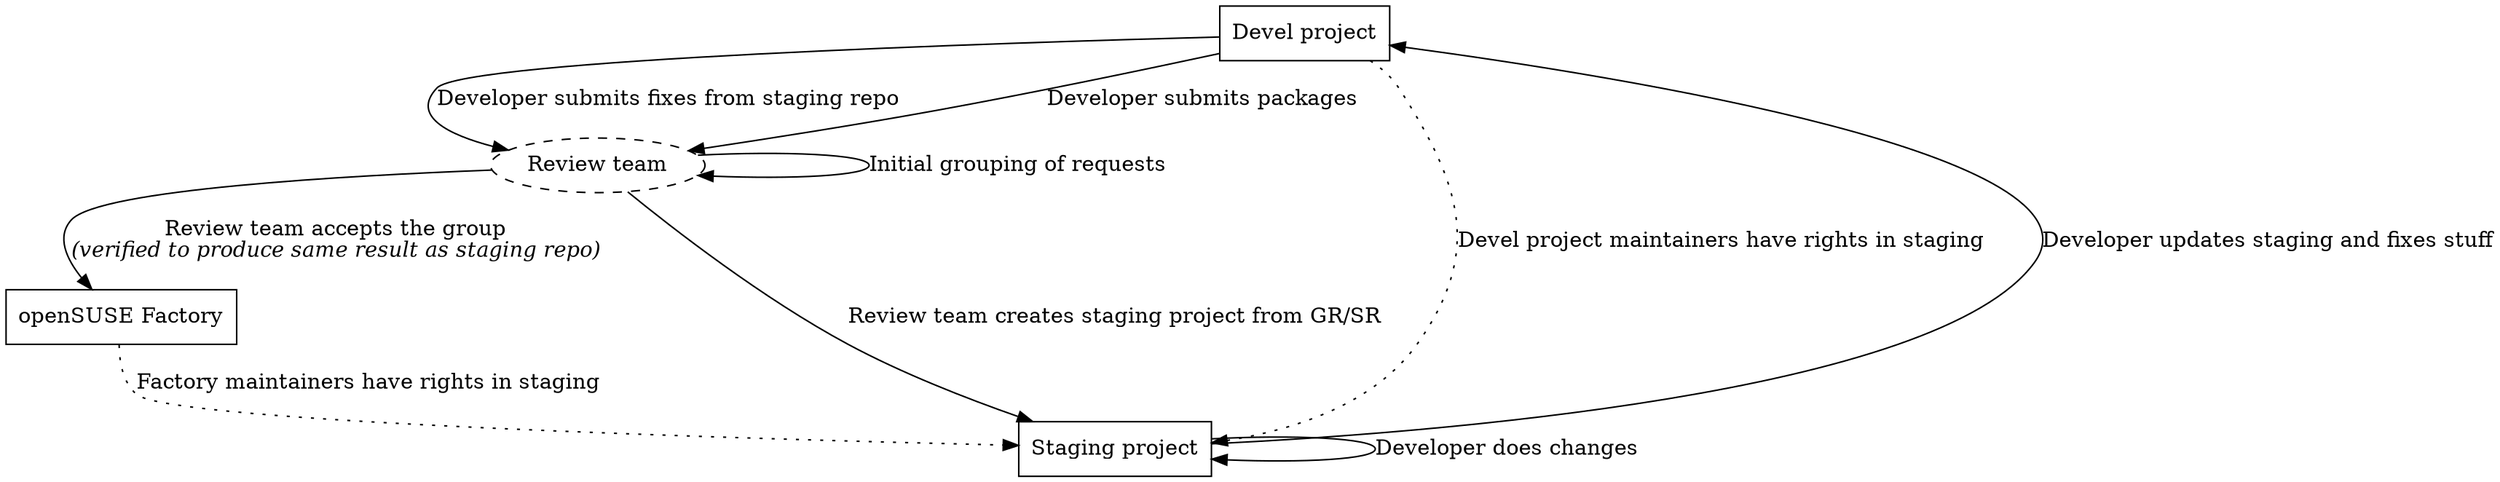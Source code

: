 digraph staging {

   nodesep=1.5;

   graph [ sep="+2" ]

   node [ shape=rectangle ]

   devel   [ label="Devel project" ];
   review  [ label="Review team", shape=ellipse, style=dashed ];
   factory [ label="openSUSE Factory" ];
   staging [ label="Staging project" ];

   devel -> review    [ label="Developer submits fixes from staging repo" ];
   devel -> review    [ label="Developer submits packages" ];
   review -> review   [ label="Initial grouping of requests" ];
   review -> staging  [ label="Review team creates staging project from GR/SR" ];
   staging -> devel   [ label="Developer updates staging and fixes stuff" ];
   review -> factory  [ label=<Review team accepts the group<br/><i>(verified to produce same result as staging repo)</i>> ];
   factory -> staging [ label="Factory maintainers have rights in staging", style=dotted ];
   devel -> staging   [ label="Devel project maintainers have rights in staging", style=dotted ];
   staging -> staging [ label="Developer does changes" ];
}

